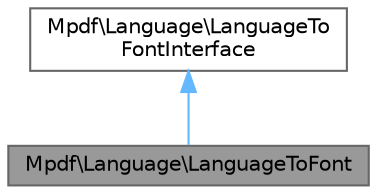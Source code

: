digraph "Mpdf\Language\LanguageToFont"
{
 // LATEX_PDF_SIZE
  bgcolor="transparent";
  edge [fontname=Helvetica,fontsize=10,labelfontname=Helvetica,labelfontsize=10];
  node [fontname=Helvetica,fontsize=10,shape=box,height=0.2,width=0.4];
  Node1 [id="Node000001",label="Mpdf\\Language\\LanguageToFont",height=0.2,width=0.4,color="gray40", fillcolor="grey60", style="filled", fontcolor="black",tooltip=" "];
  Node2 -> Node1 [id="edge1_Node000001_Node000002",dir="back",color="steelblue1",style="solid",tooltip=" "];
  Node2 [id="Node000002",label="Mpdf\\Language\\LanguageTo\lFontInterface",height=0.2,width=0.4,color="gray40", fillcolor="white", style="filled",URL="$interfaceMpdf_1_1Language_1_1LanguageToFontInterface.html",tooltip=" "];
}
